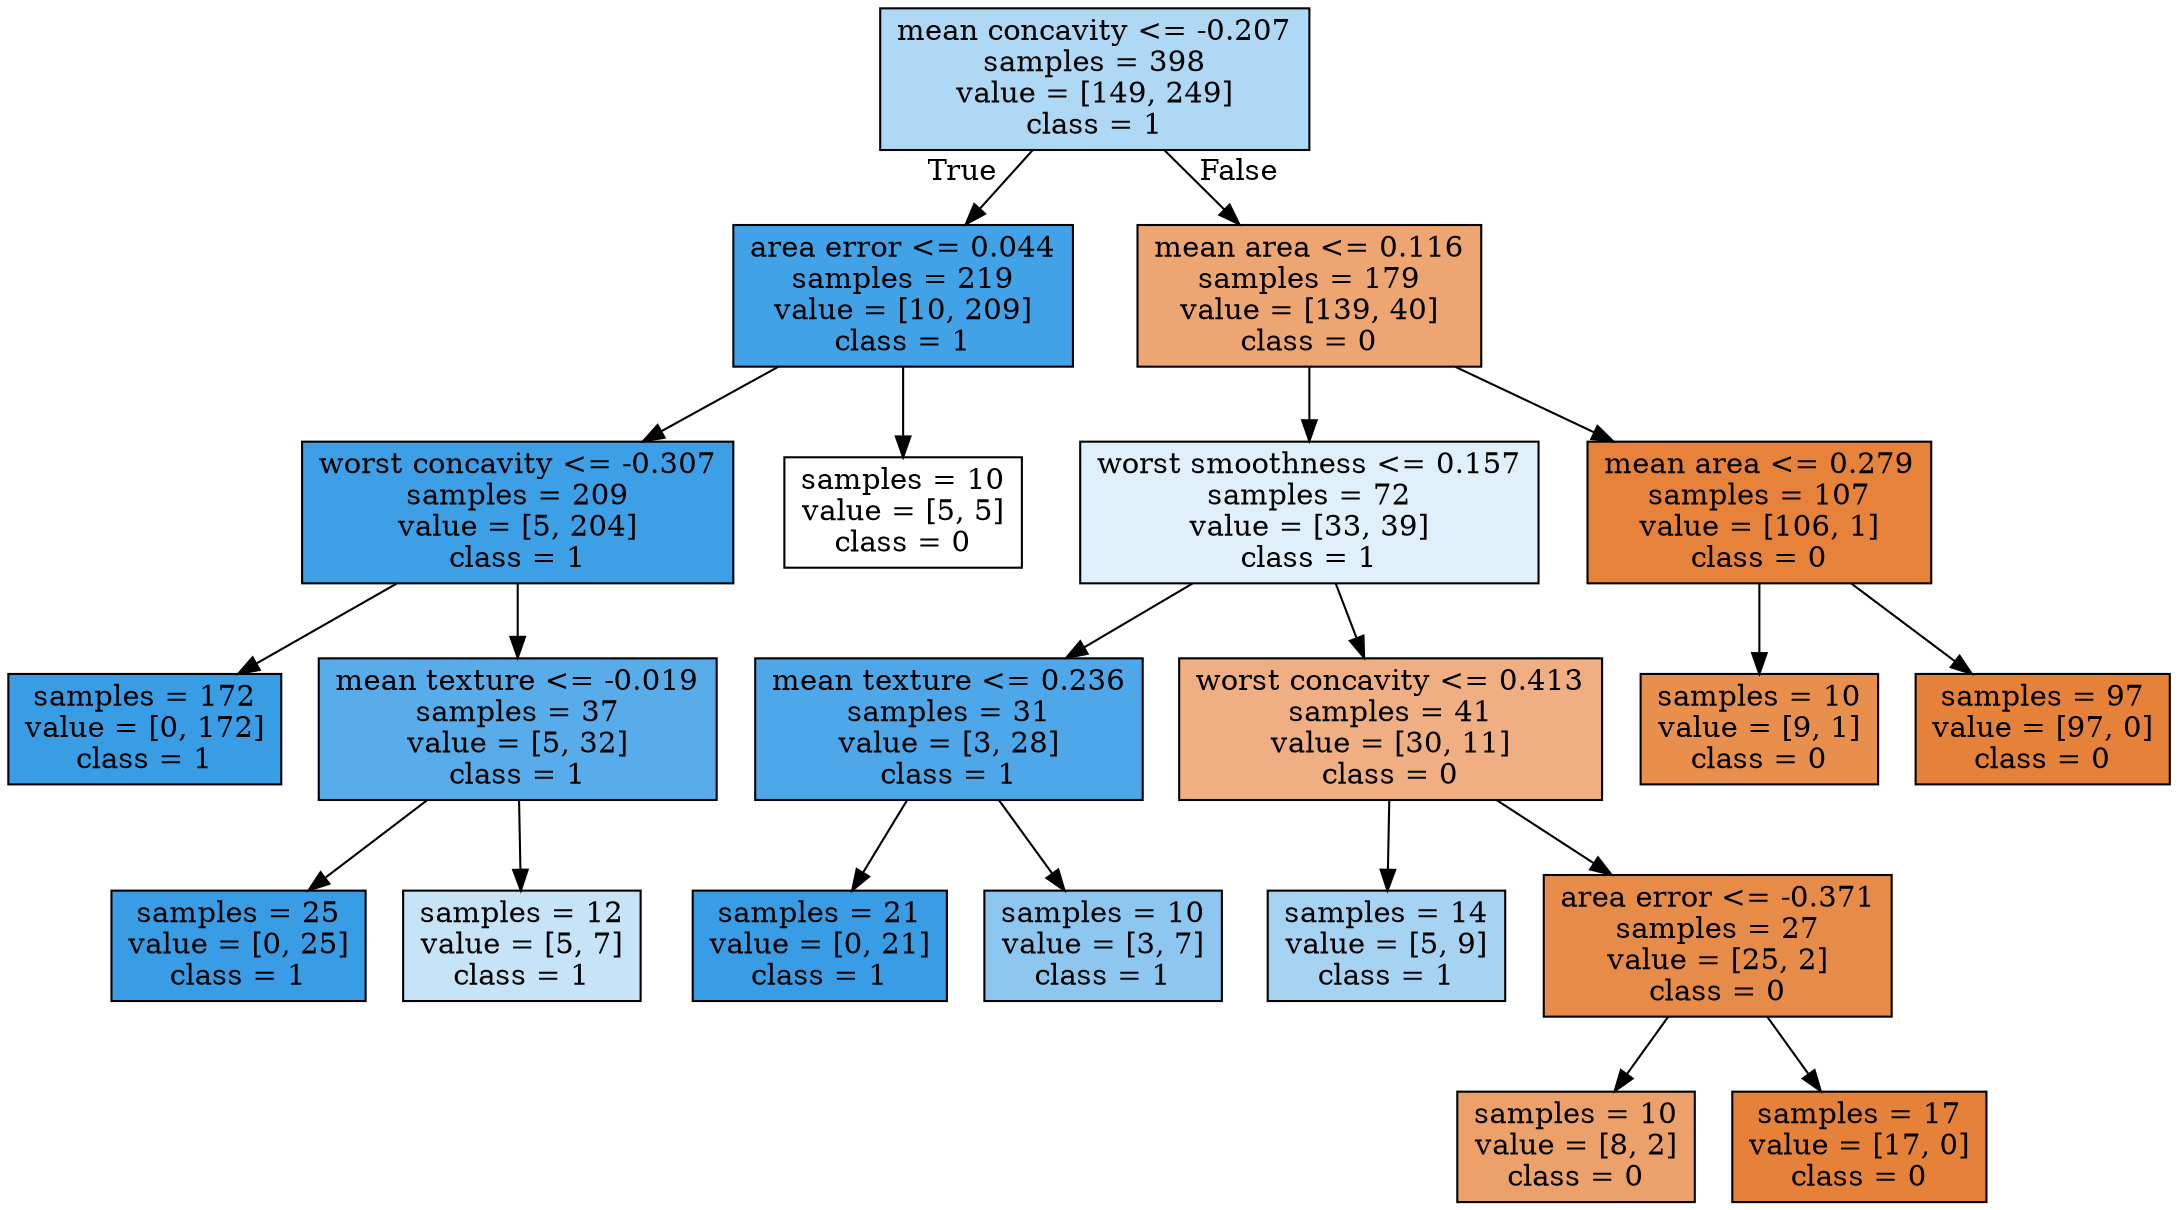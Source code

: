 digraph Tree {
node [shape=box, style="filled", color="black"] ;
0 [label="mean concavity <= -0.207\nsamples = 398\nvalue = [149, 249]\nclass = 1", fillcolor="#399de566"] ;
1 [label="area error <= 0.044\nsamples = 219\nvalue = [10, 209]\nclass = 1", fillcolor="#399de5f3"] ;
0 -> 1 [labeldistance=2.5, labelangle=45, headlabel="True"] ;
2 [label="worst concavity <= -0.307\nsamples = 209\nvalue = [5, 204]\nclass = 1", fillcolor="#399de5f9"] ;
1 -> 2 ;
3 [label="samples = 172\nvalue = [0, 172]\nclass = 1", fillcolor="#399de5ff"] ;
2 -> 3 ;
4 [label="mean texture <= -0.019\nsamples = 37\nvalue = [5, 32]\nclass = 1", fillcolor="#399de5d7"] ;
2 -> 4 ;
5 [label="samples = 25\nvalue = [0, 25]\nclass = 1", fillcolor="#399de5ff"] ;
4 -> 5 ;
6 [label="samples = 12\nvalue = [5, 7]\nclass = 1", fillcolor="#399de549"] ;
4 -> 6 ;
7 [label="samples = 10\nvalue = [5, 5]\nclass = 0", fillcolor="#e5813900"] ;
1 -> 7 ;
8 [label="mean area <= 0.116\nsamples = 179\nvalue = [139, 40]\nclass = 0", fillcolor="#e58139b6"] ;
0 -> 8 [labeldistance=2.5, labelangle=-45, headlabel="False"] ;
9 [label="worst smoothness <= 0.157\nsamples = 72\nvalue = [33, 39]\nclass = 1", fillcolor="#399de527"] ;
8 -> 9 ;
10 [label="mean texture <= 0.236\nsamples = 31\nvalue = [3, 28]\nclass = 1", fillcolor="#399de5e4"] ;
9 -> 10 ;
11 [label="samples = 21\nvalue = [0, 21]\nclass = 1", fillcolor="#399de5ff"] ;
10 -> 11 ;
12 [label="samples = 10\nvalue = [3, 7]\nclass = 1", fillcolor="#399de592"] ;
10 -> 12 ;
13 [label="worst concavity <= 0.413\nsamples = 41\nvalue = [30, 11]\nclass = 0", fillcolor="#e58139a1"] ;
9 -> 13 ;
14 [label="samples = 14\nvalue = [5, 9]\nclass = 1", fillcolor="#399de571"] ;
13 -> 14 ;
15 [label="area error <= -0.371\nsamples = 27\nvalue = [25, 2]\nclass = 0", fillcolor="#e58139eb"] ;
13 -> 15 ;
16 [label="samples = 10\nvalue = [8, 2]\nclass = 0", fillcolor="#e58139bf"] ;
15 -> 16 ;
17 [label="samples = 17\nvalue = [17, 0]\nclass = 0", fillcolor="#e58139ff"] ;
15 -> 17 ;
18 [label="mean area <= 0.279\nsamples = 107\nvalue = [106, 1]\nclass = 0", fillcolor="#e58139fd"] ;
8 -> 18 ;
19 [label="samples = 10\nvalue = [9, 1]\nclass = 0", fillcolor="#e58139e3"] ;
18 -> 19 ;
20 [label="samples = 97\nvalue = [97, 0]\nclass = 0", fillcolor="#e58139ff"] ;
18 -> 20 ;
}